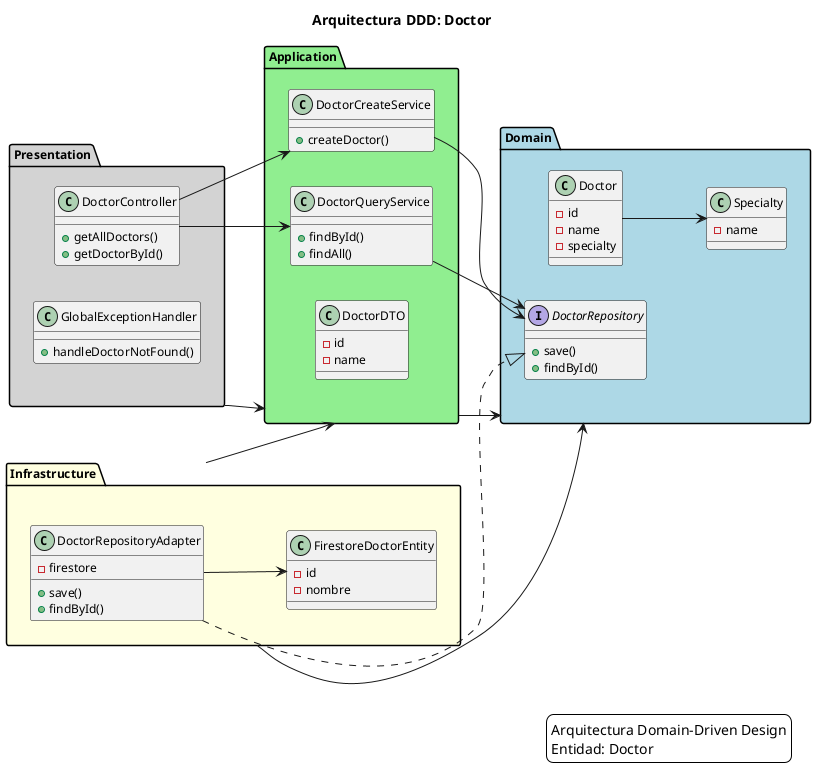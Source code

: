 @startuml
title Arquitectura DDD: Doctor

' Configuración básica
skinparam backgroundColor white
skinparam defaultFontName Arial
skinparam defaultFontSize 12
scale max 1024 width
left to right direction

' Definición de paquetes y colores básicos
package "Presentation" as presentation #lightgray {
  class DoctorController {
    + getAllDoctors()
    + getDoctorById()
  }
  class GlobalExceptionHandler {
    + handleDoctorNotFound()
  }
}

package "Application" as application #lightgreen {
  class DoctorCreateService {
    + createDoctor()
  }
  class DoctorQueryService {
    + findById()
    + findAll()
  }
  class DoctorDTO {
    - id
    - name
  }
}

package "Domain" as domain #lightblue {
  class Doctor {
    - id
    - name
    - specialty
  }
  class Specialty {
    - name
  }
  interface DoctorRepository {
    + save()
    + findById()
  }
}

package "Infrastructure" as infrastructure #lightyellow {
  class DoctorRepositoryAdapter {
    - firestore
    + save()
    + findById()
  }
  class FirestoreDoctorEntity {
    - id
    - nombre
  }
}

' Dependencias entre capas
presentation --> application
application --> domain
infrastructure --> domain
infrastructure --> application

' Relaciones entre clases
DoctorController --> DoctorQueryService
DoctorController --> DoctorCreateService
DoctorCreateService --> DoctorRepository
DoctorQueryService --> DoctorRepository
DoctorRepositoryAdapter ..|> DoctorRepository
Doctor --> Specialty
DoctorRepositoryAdapter --> FirestoreDoctorEntity

legend right
  Arquitectura Domain-Driven Design
  Entidad: Doctor
endlegend

@enduml